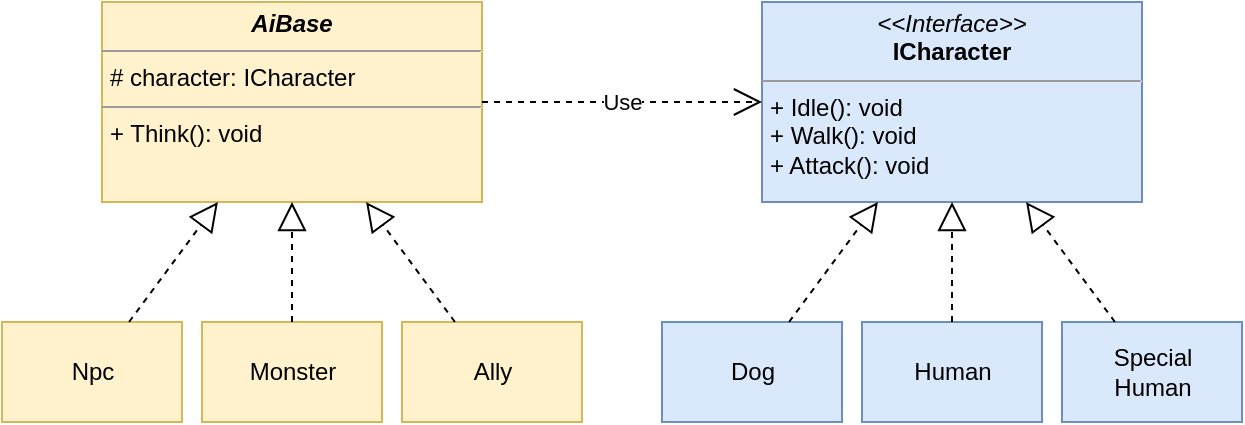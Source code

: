 <mxfile version="12.1.7" type="device" pages="1"><diagram id="dZsovy-uCGOnFwWkreJ8" name="ページ1"><mxGraphModel dx="1360" dy="753" grid="1" gridSize="10" guides="1" tooltips="1" connect="1" arrows="1" fold="1" page="1" pageScale="1" pageWidth="827" pageHeight="1169" math="0" shadow="0"><root><mxCell id="0"/><mxCell id="1" parent="0"/><mxCell id="kFPjVuZ8kRmgldj3dzLm-6" value="&lt;p style=&quot;margin: 0px ; margin-top: 4px ; text-align: center&quot;&gt;&lt;b&gt;&lt;i&gt;AiBase&lt;/i&gt;&lt;/b&gt;&lt;/p&gt;&lt;hr size=&quot;1&quot;&gt;&lt;p style=&quot;margin: 0px ; margin-left: 4px&quot;&gt;# character: ICharacter&lt;br&gt;&lt;/p&gt;&lt;hr size=&quot;1&quot;&gt;&lt;p style=&quot;margin: 0px ; margin-left: 4px&quot;&gt;+ Think(): void&lt;/p&gt;" style="verticalAlign=top;align=left;overflow=fill;fontSize=12;fontFamily=Helvetica;html=1;fillColor=#fff2cc;strokeColor=#d6b656;" vertex="1" parent="1"><mxGeometry x="140" y="260" width="190" height="100" as="geometry"/></mxCell><mxCell id="kFPjVuZ8kRmgldj3dzLm-10" value="&lt;p style=&quot;margin: 0px ; margin-top: 4px ; text-align: center&quot;&gt;&lt;i&gt;&amp;lt;&amp;lt;Interface&amp;gt;&amp;gt;&lt;/i&gt;&lt;br&gt;&lt;b&gt;ICharacter&lt;/b&gt;&lt;/p&gt;&lt;hr size=&quot;1&quot;&gt;&lt;p style=&quot;margin: 0px ; margin-left: 4px&quot;&gt;+ Idle(): void&lt;br&gt;+ Walk(): void&lt;br&gt;&lt;/p&gt;&lt;p style=&quot;margin: 0px ; margin-left: 4px&quot;&gt;+ Attack(): void&lt;br&gt;&lt;/p&gt;" style="verticalAlign=top;align=left;overflow=fill;fontSize=12;fontFamily=Helvetica;html=1;fillColor=#dae8fc;strokeColor=#6c8ebf;" vertex="1" parent="1"><mxGeometry x="470" y="260" width="190" height="100" as="geometry"/></mxCell><mxCell id="kFPjVuZ8kRmgldj3dzLm-11" value="Use" style="endArrow=open;endSize=12;dashed=1;html=1;" edge="1" parent="1" source="kFPjVuZ8kRmgldj3dzLm-6" target="kFPjVuZ8kRmgldj3dzLm-10"><mxGeometry width="160" relative="1" as="geometry"><mxPoint x="210" y="440" as="sourcePoint"/><mxPoint x="370" y="440" as="targetPoint"/></mxGeometry></mxCell><mxCell id="kFPjVuZ8kRmgldj3dzLm-12" value="Npc" style="html=1;fillColor=#fff2cc;strokeColor=#d6b656;" vertex="1" parent="1"><mxGeometry x="90" y="420" width="90" height="50" as="geometry"/></mxCell><mxCell id="kFPjVuZ8kRmgldj3dzLm-13" value="Monster" style="html=1;fillColor=#fff2cc;strokeColor=#d6b656;" vertex="1" parent="1"><mxGeometry x="190" y="420" width="90" height="50" as="geometry"/></mxCell><mxCell id="kFPjVuZ8kRmgldj3dzLm-14" value="Ally" style="html=1;fillColor=#fff2cc;strokeColor=#d6b656;" vertex="1" parent="1"><mxGeometry x="290" y="420" width="90" height="50" as="geometry"/></mxCell><mxCell id="kFPjVuZ8kRmgldj3dzLm-18" value="" style="endArrow=block;dashed=1;endFill=0;endSize=12;html=1;" edge="1" parent="1" source="kFPjVuZ8kRmgldj3dzLm-12" target="kFPjVuZ8kRmgldj3dzLm-6"><mxGeometry width="160" relative="1" as="geometry"><mxPoint x="180" y="660" as="sourcePoint"/><mxPoint x="340" y="660" as="targetPoint"/></mxGeometry></mxCell><mxCell id="kFPjVuZ8kRmgldj3dzLm-19" value="" style="endArrow=block;dashed=1;endFill=0;endSize=12;html=1;" edge="1" parent="1" source="kFPjVuZ8kRmgldj3dzLm-13" target="kFPjVuZ8kRmgldj3dzLm-6"><mxGeometry width="160" relative="1" as="geometry"><mxPoint x="107.857" y="470" as="sourcePoint"/><mxPoint x="199.286" y="370" as="targetPoint"/></mxGeometry></mxCell><mxCell id="kFPjVuZ8kRmgldj3dzLm-20" value="" style="endArrow=block;dashed=1;endFill=0;endSize=12;html=1;" edge="1" parent="1" source="kFPjVuZ8kRmgldj3dzLm-14" target="kFPjVuZ8kRmgldj3dzLm-6"><mxGeometry width="160" relative="1" as="geometry"><mxPoint x="117.857" y="480" as="sourcePoint"/><mxPoint x="209.286" y="380" as="targetPoint"/></mxGeometry></mxCell><mxCell id="kFPjVuZ8kRmgldj3dzLm-21" value="Dog" style="html=1;fillColor=#dae8fc;strokeColor=#6c8ebf;" vertex="1" parent="1"><mxGeometry x="420" y="420" width="90" height="50" as="geometry"/></mxCell><mxCell id="kFPjVuZ8kRmgldj3dzLm-22" value="Special&lt;br&gt;Human" style="html=1;fillColor=#dae8fc;strokeColor=#6c8ebf;" vertex="1" parent="1"><mxGeometry x="620" y="420" width="90" height="50" as="geometry"/></mxCell><mxCell id="kFPjVuZ8kRmgldj3dzLm-23" value="Human" style="html=1;fillColor=#dae8fc;strokeColor=#6c8ebf;" vertex="1" parent="1"><mxGeometry x="520" y="420" width="90" height="50" as="geometry"/></mxCell><mxCell id="kFPjVuZ8kRmgldj3dzLm-24" value="" style="endArrow=block;dashed=1;endFill=0;endSize=12;html=1;" edge="1" parent="1" source="kFPjVuZ8kRmgldj3dzLm-21" target="kFPjVuZ8kRmgldj3dzLm-10"><mxGeometry width="160" relative="1" as="geometry"><mxPoint x="412.833" y="610" as="sourcePoint"/><mxPoint x="372.833" y="550" as="targetPoint"/></mxGeometry></mxCell><mxCell id="kFPjVuZ8kRmgldj3dzLm-25" value="" style="endArrow=block;dashed=1;endFill=0;endSize=12;html=1;" edge="1" parent="1" source="kFPjVuZ8kRmgldj3dzLm-23" target="kFPjVuZ8kRmgldj3dzLm-10"><mxGeometry width="160" relative="1" as="geometry"><mxPoint x="422.833" y="620" as="sourcePoint"/><mxPoint x="382.833" y="560" as="targetPoint"/></mxGeometry></mxCell><mxCell id="kFPjVuZ8kRmgldj3dzLm-26" value="" style="endArrow=block;dashed=1;endFill=0;endSize=12;html=1;" edge="1" parent="1" source="kFPjVuZ8kRmgldj3dzLm-22" target="kFPjVuZ8kRmgldj3dzLm-10"><mxGeometry width="160" relative="1" as="geometry"><mxPoint x="432.833" y="630" as="sourcePoint"/><mxPoint x="392.833" y="570" as="targetPoint"/></mxGeometry></mxCell></root></mxGraphModel></diagram></mxfile>